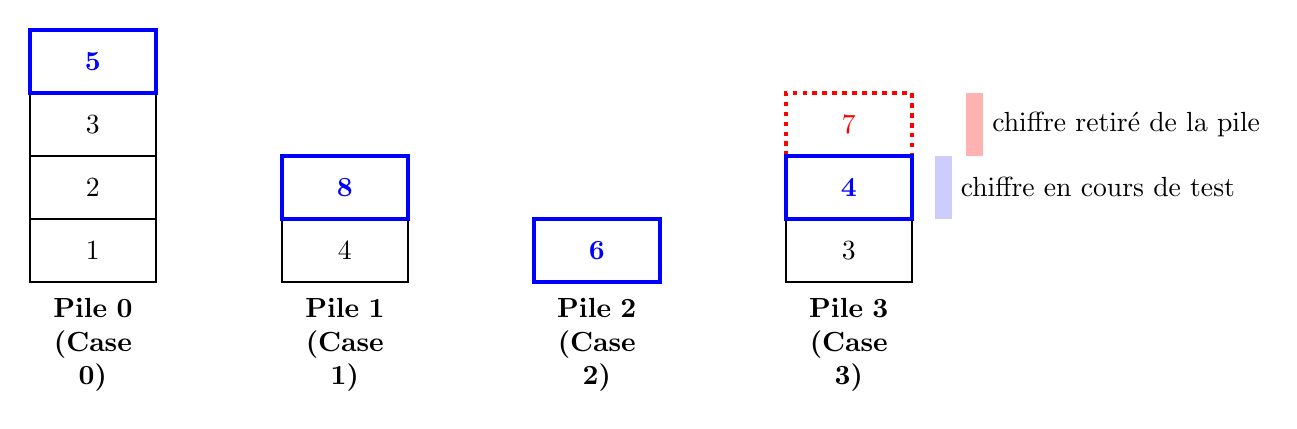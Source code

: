 \begin{tikzpicture}[scale=0.8]


\draw[thick] (-1,0) rectangle ++(2,1);
\node at (0,0.5) {$1$};

\draw[thick] (-1,1) rectangle ++(2,1);
\node at (0,1.5) {$2$};

\draw[thick] (-1,2) rectangle ++(2,1);
\node at (0,2.5) {$3$};

\draw[ultra thick, blue] (-1,3) rectangle ++(2,1);
\node[blue] at (0,3.5) {\bf 5};

\node[text width = 8ex, align=center] at (0,-1) {\bf Pile 0 (Case 0)};

\begin{scope}[xshift=4cm]

\draw[thick] (-1,0) rectangle ++(2,1);
\node at (0,0.5) {$4$};

\draw[ultra thick, blue] (-1,1) rectangle ++(2,1);
\node[blue] at (0,1.5) {\bf 8};

\node[text width = 8ex, align=center] at (0,-1) {\bf Pile 1 (Case 1)};
\end{scope}

\begin{scope}[xshift=8cm]
\draw[ultra thick, blue] (-1,0) rectangle ++(2,1);
\node[blue] at (0,0.5) {\bf 6};

\node[text width = 8ex, align=center] at (0,-1) {\bf Pile 2 (Case 2)};


\end{scope}

\begin{scope}[xshift=12cm]

\draw[thick] (-1,0) rectangle ++(2,1);
\node at (0,0.5) {$3$};

\draw[ultra thick, red, dotted] (-1,2) rectangle ++(2,1);
\node[red] at (0,2.5) {7};

\draw[ultra thick,blue] (-1,1) rectangle ++(2,1);
\node[blue] at (0,1.5) {\bf 4};

\draw [blue!20,line width=6] (1.5,1) -- ++(0,1) node[midway,right,black]{chiffre en cours de test};
\draw [red!30,line width=6] (2,2) -- ++(0,1) node[midway,right,black]{chiffre retir\'e de la pile};

\node[text width = 8ex, align=center] at (0,-1) {\bf Pile 3 (Case 3)};
\end{scope}

\end{tikzpicture}
